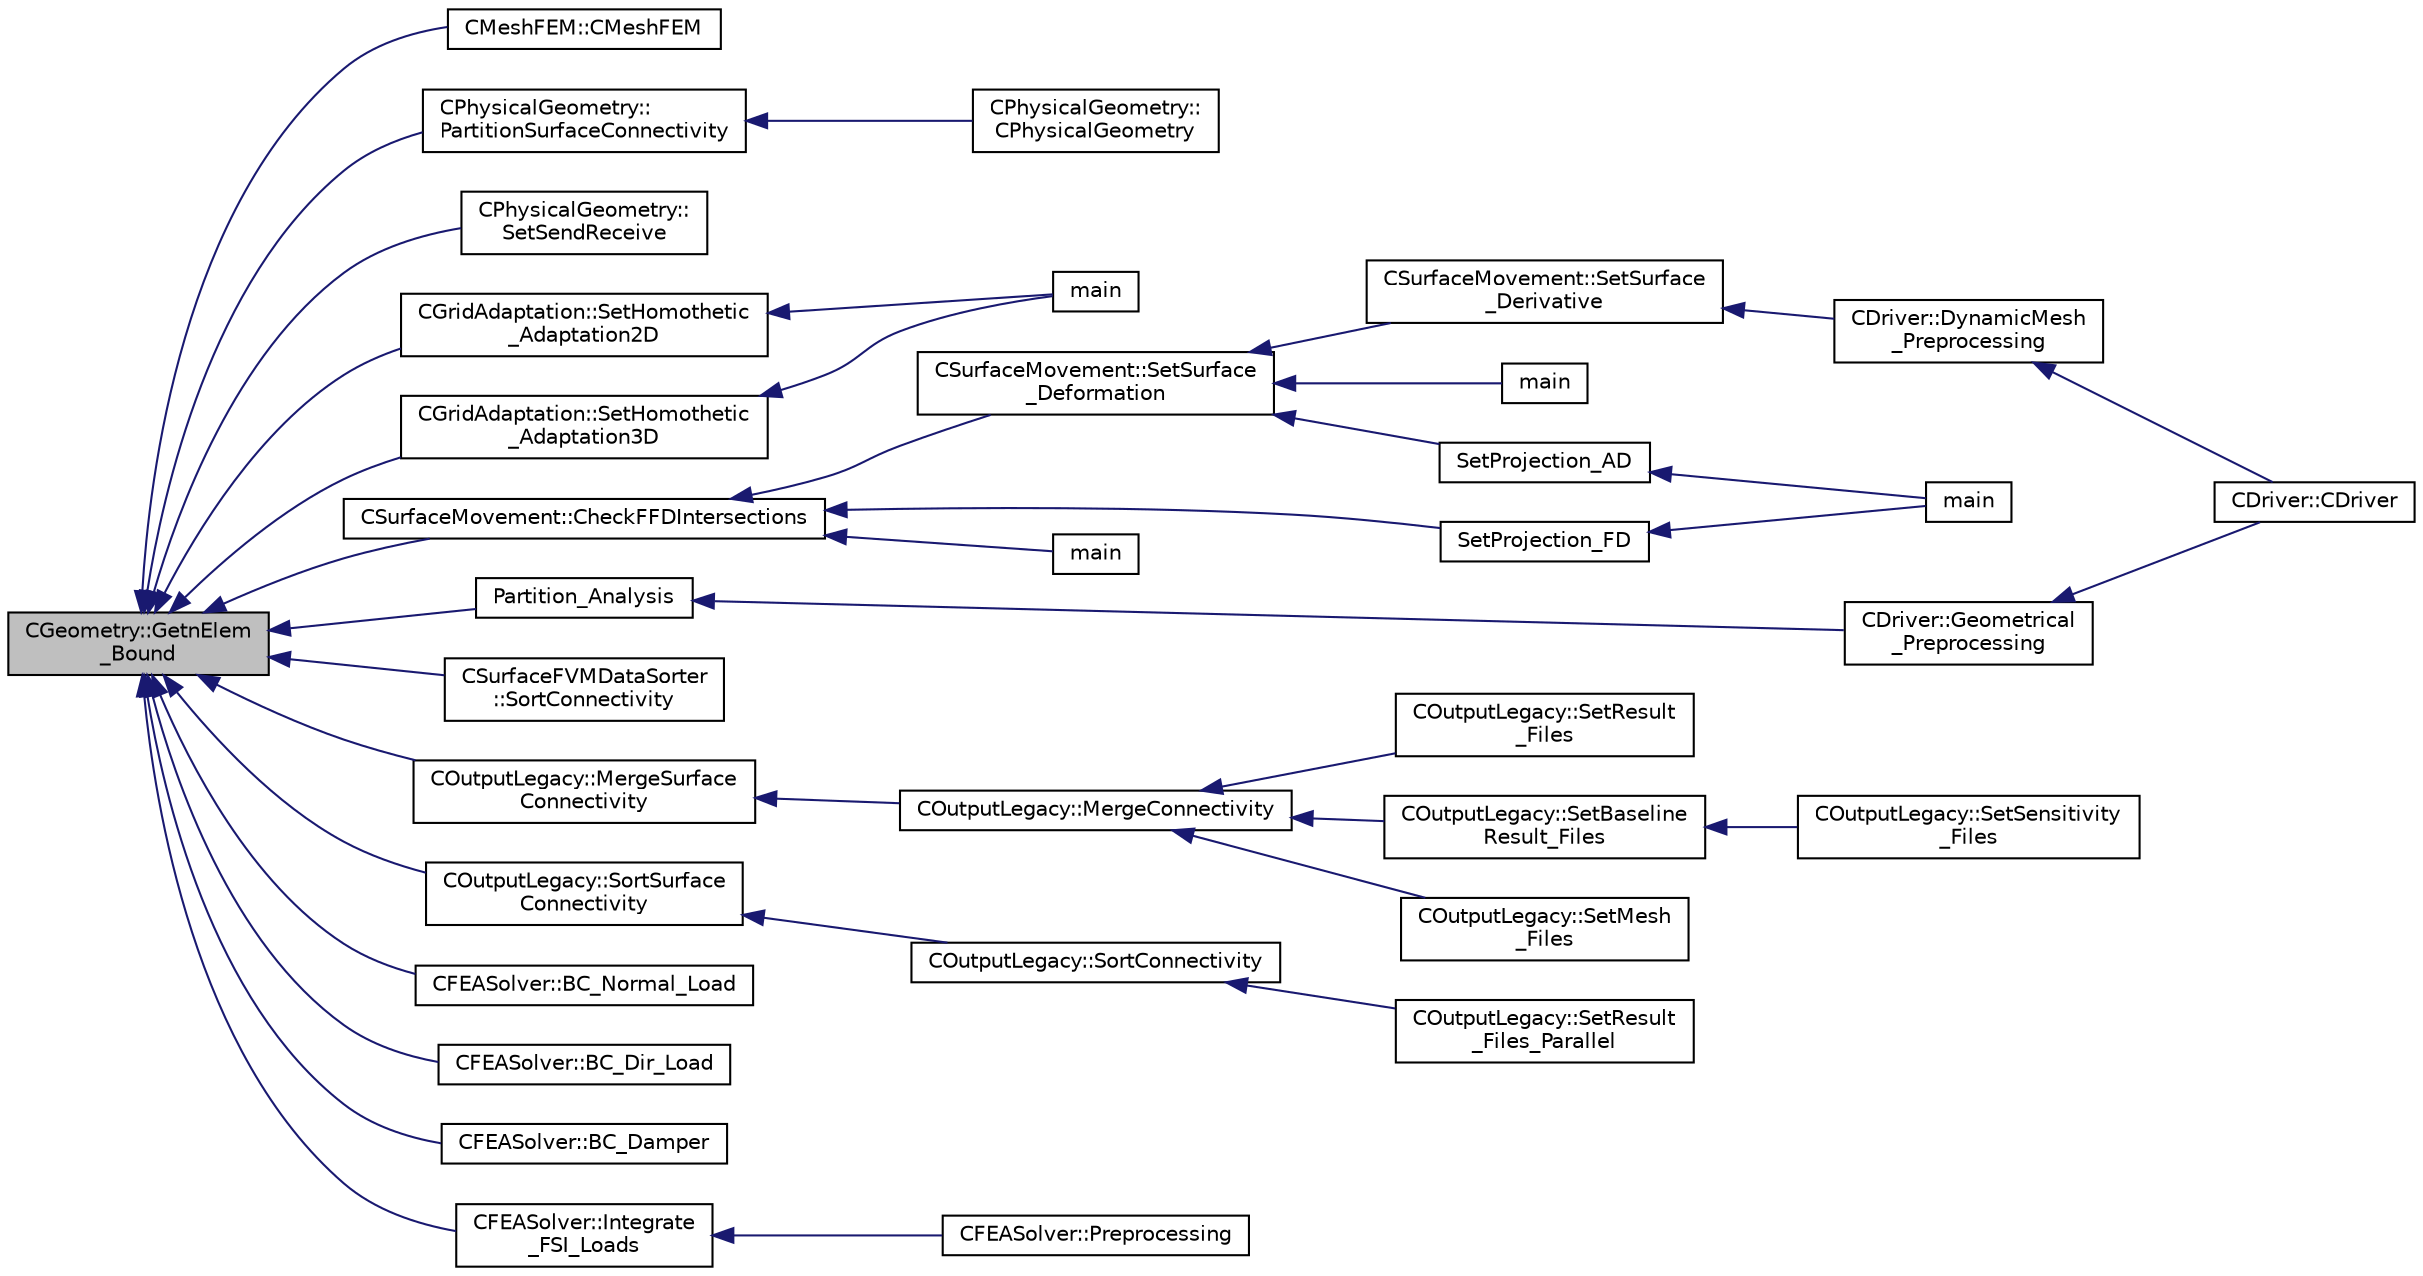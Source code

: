 digraph "CGeometry::GetnElem_Bound"
{
  edge [fontname="Helvetica",fontsize="10",labelfontname="Helvetica",labelfontsize="10"];
  node [fontname="Helvetica",fontsize="10",shape=record];
  rankdir="LR";
  Node971 [label="CGeometry::GetnElem\l_Bound",height=0.2,width=0.4,color="black", fillcolor="grey75", style="filled", fontcolor="black"];
  Node971 -> Node972 [dir="back",color="midnightblue",fontsize="10",style="solid",fontname="Helvetica"];
  Node972 [label="CMeshFEM::CMeshFEM",height=0.2,width=0.4,color="black", fillcolor="white", style="filled",URL="$class_c_mesh_f_e_m.html#ae74b12670fb49ad4d28836d9fc2aab8d",tooltip="Redistributes the grid over the ranks and creates the halo layer. "];
  Node971 -> Node973 [dir="back",color="midnightblue",fontsize="10",style="solid",fontname="Helvetica"];
  Node973 [label="CPhysicalGeometry::\lPartitionSurfaceConnectivity",height=0.2,width=0.4,color="black", fillcolor="white", style="filled",URL="$class_c_physical_geometry.html#abb92b4ce2bf3bf4448180558a1dee85a",tooltip="Partition the marker connectivity held on the master rank according to a linear partitioning. "];
  Node973 -> Node974 [dir="back",color="midnightblue",fontsize="10",style="solid",fontname="Helvetica"];
  Node974 [label="CPhysicalGeometry::\lCPhysicalGeometry",height=0.2,width=0.4,color="black", fillcolor="white", style="filled",URL="$class_c_physical_geometry.html#addad3f466423ba9243a396763d442f9a",tooltip="Accepts a geometry container holding a linearly partitioned grid with coloring performed by ParMETIS..."];
  Node971 -> Node975 [dir="back",color="midnightblue",fontsize="10",style="solid",fontname="Helvetica"];
  Node975 [label="CPhysicalGeometry::\lSetSendReceive",height=0.2,width=0.4,color="black", fillcolor="white", style="filled",URL="$class_c_physical_geometry.html#a3c1bbd5f039bb9cab24a42ecc8aefa46",tooltip="Set the send receive boundaries of the grid. "];
  Node971 -> Node976 [dir="back",color="midnightblue",fontsize="10",style="solid",fontname="Helvetica"];
  Node976 [label="CGridAdaptation::SetHomothetic\l_Adaptation2D",height=0.2,width=0.4,color="black", fillcolor="white", style="filled",URL="$class_c_grid_adaptation.html#a5257243a7c3cf080344a61d7a5bd8086",tooltip="Do a complete adaptation of the computational grid using a homothetic technique (2D). "];
  Node976 -> Node977 [dir="back",color="midnightblue",fontsize="10",style="solid",fontname="Helvetica"];
  Node977 [label="main",height=0.2,width=0.4,color="black", fillcolor="white", style="filled",URL="$_s_u2___m_s_h_8cpp.html#a0ddf1224851353fc92bfbff6f499fa97"];
  Node971 -> Node978 [dir="back",color="midnightblue",fontsize="10",style="solid",fontname="Helvetica"];
  Node978 [label="CGridAdaptation::SetHomothetic\l_Adaptation3D",height=0.2,width=0.4,color="black", fillcolor="white", style="filled",URL="$class_c_grid_adaptation.html#a9f2b95697dbf07724fae0b65e19323b7",tooltip="Do a complete adaptation of the computational grid using a homothetic technique (3D). "];
  Node978 -> Node977 [dir="back",color="midnightblue",fontsize="10",style="solid",fontname="Helvetica"];
  Node971 -> Node979 [dir="back",color="midnightblue",fontsize="10",style="solid",fontname="Helvetica"];
  Node979 [label="CSurfaceMovement::CheckFFDIntersections",height=0.2,width=0.4,color="black", fillcolor="white", style="filled",URL="$class_c_surface_movement.html#a55d4d6d2c26f414b4c21e915062684f4",tooltip="Check the intersections of the FFD with the surface. "];
  Node979 -> Node980 [dir="back",color="midnightblue",fontsize="10",style="solid",fontname="Helvetica"];
  Node980 [label="CSurfaceMovement::SetSurface\l_Deformation",height=0.2,width=0.4,color="black", fillcolor="white", style="filled",URL="$class_c_surface_movement.html#a23bec9fbe1bcd7f6117100de93381ac3",tooltip="Set the surface/boundary deformation. "];
  Node980 -> Node981 [dir="back",color="midnightblue",fontsize="10",style="solid",fontname="Helvetica"];
  Node981 [label="CSurfaceMovement::SetSurface\l_Derivative",height=0.2,width=0.4,color="black", fillcolor="white", style="filled",URL="$class_c_surface_movement.html#af6aac73d04565bf6e9b81305b66e97e7",tooltip="Set derivatives of the surface/boundary deformation. "];
  Node981 -> Node982 [dir="back",color="midnightblue",fontsize="10",style="solid",fontname="Helvetica"];
  Node982 [label="CDriver::DynamicMesh\l_Preprocessing",height=0.2,width=0.4,color="black", fillcolor="white", style="filled",URL="$class_c_driver.html#af585d91d9c08dbddcc2b3e67dd5f5af9",tooltip="GridMovement_Preprocessing. "];
  Node982 -> Node983 [dir="back",color="midnightblue",fontsize="10",style="solid",fontname="Helvetica"];
  Node983 [label="CDriver::CDriver",height=0.2,width=0.4,color="black", fillcolor="white", style="filled",URL="$class_c_driver.html#a3fca4a013a6efa9bbb38fe78a86b5f3d",tooltip="Constructor of the class. "];
  Node980 -> Node984 [dir="back",color="midnightblue",fontsize="10",style="solid",fontname="Helvetica"];
  Node984 [label="main",height=0.2,width=0.4,color="black", fillcolor="white", style="filled",URL="$_s_u2___d_e_f_8cpp.html#a0ddf1224851353fc92bfbff6f499fa97"];
  Node980 -> Node985 [dir="back",color="midnightblue",fontsize="10",style="solid",fontname="Helvetica"];
  Node985 [label="SetProjection_AD",height=0.2,width=0.4,color="black", fillcolor="white", style="filled",URL="$_s_u2___d_o_t_8cpp.html#a3fceed882e8eb3d6796c8e8396af7d87",tooltip="Projection of the surface sensitivity using algorithmic differentiation (AD). "];
  Node985 -> Node986 [dir="back",color="midnightblue",fontsize="10",style="solid",fontname="Helvetica"];
  Node986 [label="main",height=0.2,width=0.4,color="black", fillcolor="white", style="filled",URL="$_s_u2___d_o_t_8cpp.html#a0ddf1224851353fc92bfbff6f499fa97"];
  Node979 -> Node987 [dir="back",color="midnightblue",fontsize="10",style="solid",fontname="Helvetica"];
  Node987 [label="SetProjection_FD",height=0.2,width=0.4,color="black", fillcolor="white", style="filled",URL="$_s_u2___d_o_t_8cpp.html#a5c5163a755085e03f1dfa23aeb7e21f2",tooltip="Projection of the surface sensitivity using finite differences (FD). "];
  Node987 -> Node986 [dir="back",color="midnightblue",fontsize="10",style="solid",fontname="Helvetica"];
  Node979 -> Node988 [dir="back",color="midnightblue",fontsize="10",style="solid",fontname="Helvetica"];
  Node988 [label="main",height=0.2,width=0.4,color="black", fillcolor="white", style="filled",URL="$_s_u2___g_e_o_8cpp.html#a0ddf1224851353fc92bfbff6f499fa97"];
  Node971 -> Node989 [dir="back",color="midnightblue",fontsize="10",style="solid",fontname="Helvetica"];
  Node989 [label="Partition_Analysis",height=0.2,width=0.4,color="black", fillcolor="white", style="filled",URL="$definition__structure_8cpp.html#a30aa1f3af065c88dc4b96e8227c687b1",tooltip="Performs an analysis of the mesh partitions for distributed memory calculations. "];
  Node989 -> Node990 [dir="back",color="midnightblue",fontsize="10",style="solid",fontname="Helvetica"];
  Node990 [label="CDriver::Geometrical\l_Preprocessing",height=0.2,width=0.4,color="black", fillcolor="white", style="filled",URL="$class_c_driver.html#ad3d55fa299acdb779a7772bcee249004",tooltip="Construction of the edge-based data structure and the multigrid structure. "];
  Node990 -> Node983 [dir="back",color="midnightblue",fontsize="10",style="solid",fontname="Helvetica"];
  Node971 -> Node991 [dir="back",color="midnightblue",fontsize="10",style="solid",fontname="Helvetica"];
  Node991 [label="CSurfaceFVMDataSorter\l::SortConnectivity",height=0.2,width=0.4,color="black", fillcolor="white", style="filled",URL="$class_c_surface_f_v_m_data_sorter.html#ad3324697df87ddab2cc804157b844591",tooltip="Sort the connectivities (volume and surface) into data structures used for output file writing..."];
  Node971 -> Node992 [dir="back",color="midnightblue",fontsize="10",style="solid",fontname="Helvetica"];
  Node992 [label="COutputLegacy::MergeSurface\lConnectivity",height=0.2,width=0.4,color="black", fillcolor="white", style="filled",URL="$class_c_output_legacy.html#a1269e5646bfd84fcc9d0154906a8c558",tooltip="Merge the connectivity for a single element type from all processors. "];
  Node992 -> Node993 [dir="back",color="midnightblue",fontsize="10",style="solid",fontname="Helvetica"];
  Node993 [label="COutputLegacy::MergeConnectivity",height=0.2,width=0.4,color="black", fillcolor="white", style="filled",URL="$class_c_output_legacy.html#a1fca7d82115b30a586f40c1d8bdc94d3",tooltip="Merge the geometry into a data structure used for output file writing. "];
  Node993 -> Node994 [dir="back",color="midnightblue",fontsize="10",style="solid",fontname="Helvetica"];
  Node994 [label="COutputLegacy::SetResult\l_Files",height=0.2,width=0.4,color="black", fillcolor="white", style="filled",URL="$class_c_output_legacy.html#aa817439538e8cf82f82acbfa0bf7e735",tooltip="Writes and organizes the all the output files, except the history one, for serial computations..."];
  Node993 -> Node995 [dir="back",color="midnightblue",fontsize="10",style="solid",fontname="Helvetica"];
  Node995 [label="COutputLegacy::SetBaseline\lResult_Files",height=0.2,width=0.4,color="black", fillcolor="white", style="filled",URL="$class_c_output_legacy.html#aa494f988736bb5a657fcaf9b8e0c2e85",tooltip="Writes and organizes the all the output files, except the history one, for serial computations..."];
  Node995 -> Node996 [dir="back",color="midnightblue",fontsize="10",style="solid",fontname="Helvetica"];
  Node996 [label="COutputLegacy::SetSensitivity\l_Files",height=0.2,width=0.4,color="black", fillcolor="white", style="filled",URL="$class_c_output_legacy.html#ab6d1b1d7a16dc1538914c2ca98e2fea7",tooltip="Write the sensitivity (including mesh sensitivity) computed with the discrete adjoint method on the s..."];
  Node993 -> Node997 [dir="back",color="midnightblue",fontsize="10",style="solid",fontname="Helvetica"];
  Node997 [label="COutputLegacy::SetMesh\l_Files",height=0.2,width=0.4,color="black", fillcolor="white", style="filled",URL="$class_c_output_legacy.html#a9301e0b2ff5e38a8337127ce74c49ac8",tooltip="Writes and organizes the all the output files, except the history one, for serial computations..."];
  Node971 -> Node998 [dir="back",color="midnightblue",fontsize="10",style="solid",fontname="Helvetica"];
  Node998 [label="COutputLegacy::SortSurface\lConnectivity",height=0.2,width=0.4,color="black", fillcolor="white", style="filled",URL="$class_c_output_legacy.html#aec9ba1efa4f3a3eb8be0be04f5ca5a60",tooltip="Sort the connectivity for a single surface element type into a linear partitioning across all process..."];
  Node998 -> Node999 [dir="back",color="midnightblue",fontsize="10",style="solid",fontname="Helvetica"];
  Node999 [label="COutputLegacy::SortConnectivity",height=0.2,width=0.4,color="black", fillcolor="white", style="filled",URL="$class_c_output_legacy.html#af4fb758e9fa66d19847d369f45fa888c",tooltip="Sort the connectivities (volume and surface) into data structures used for output file writing..."];
  Node999 -> Node1000 [dir="back",color="midnightblue",fontsize="10",style="solid",fontname="Helvetica"];
  Node1000 [label="COutputLegacy::SetResult\l_Files_Parallel",height=0.2,width=0.4,color="black", fillcolor="white", style="filled",URL="$class_c_output_legacy.html#a9e7832982d8237df4df455b027fd203b",tooltip="Writes and organizes the all the output files, except the history one, for parallel computations..."];
  Node971 -> Node1001 [dir="back",color="midnightblue",fontsize="10",style="solid",fontname="Helvetica"];
  Node1001 [label="CFEASolver::BC_Normal_Load",height=0.2,width=0.4,color="black", fillcolor="white", style="filled",URL="$class_c_f_e_a_solver.html#a6abeef6edeba15200a17fea8416112d9",tooltip="Impose a load boundary condition normal to the boundary. "];
  Node971 -> Node1002 [dir="back",color="midnightblue",fontsize="10",style="solid",fontname="Helvetica"];
  Node1002 [label="CFEASolver::BC_Dir_Load",height=0.2,width=0.4,color="black", fillcolor="white", style="filled",URL="$class_c_f_e_a_solver.html#ad9960f4e57e45967479d50e45c28c44c",tooltip="Impose a load boundary condition in cartesian coordinates. "];
  Node971 -> Node1003 [dir="back",color="midnightblue",fontsize="10",style="solid",fontname="Helvetica"];
  Node1003 [label="CFEASolver::BC_Damper",height=0.2,width=0.4,color="black", fillcolor="white", style="filled",URL="$class_c_f_e_a_solver.html#a867a6825c3923a9d1a6ab782ee2daad8",tooltip="Impose a damping load. "];
  Node971 -> Node1004 [dir="back",color="midnightblue",fontsize="10",style="solid",fontname="Helvetica"];
  Node1004 [label="CFEASolver::Integrate\l_FSI_Loads",height=0.2,width=0.4,color="black", fillcolor="white", style="filled",URL="$class_c_f_e_a_solver.html#a2f34a180e2966511f8f0dea5ca3a2bdc",tooltip="Required step for non conservative interpolation schemes where stresses are transferred instead of fo..."];
  Node1004 -> Node1005 [dir="back",color="midnightblue",fontsize="10",style="solid",fontname="Helvetica"];
  Node1005 [label="CFEASolver::Preprocessing",height=0.2,width=0.4,color="black", fillcolor="white", style="filled",URL="$class_c_f_e_a_solver.html#a2171424e52ccd32f17bcbd4972b1fe15",tooltip="Set residuals to zero. "];
}
